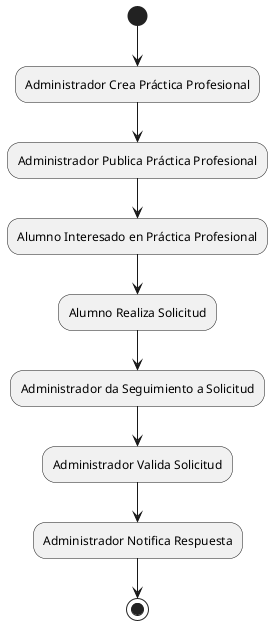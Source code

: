 @startuml

  (*) --> Administrador Crea Práctica Profesional
      --> Administrador Publica Práctica Profesional
      --> Alumno Interesado en Práctica Profesional
      --> Alumno Realiza Solicitud
      --> Administrador da Seguimiento a Solicitud
      --> Administrador Valida Solicitud
      --> Administrador Notifica Respuesta
      --> (*)

@enduml